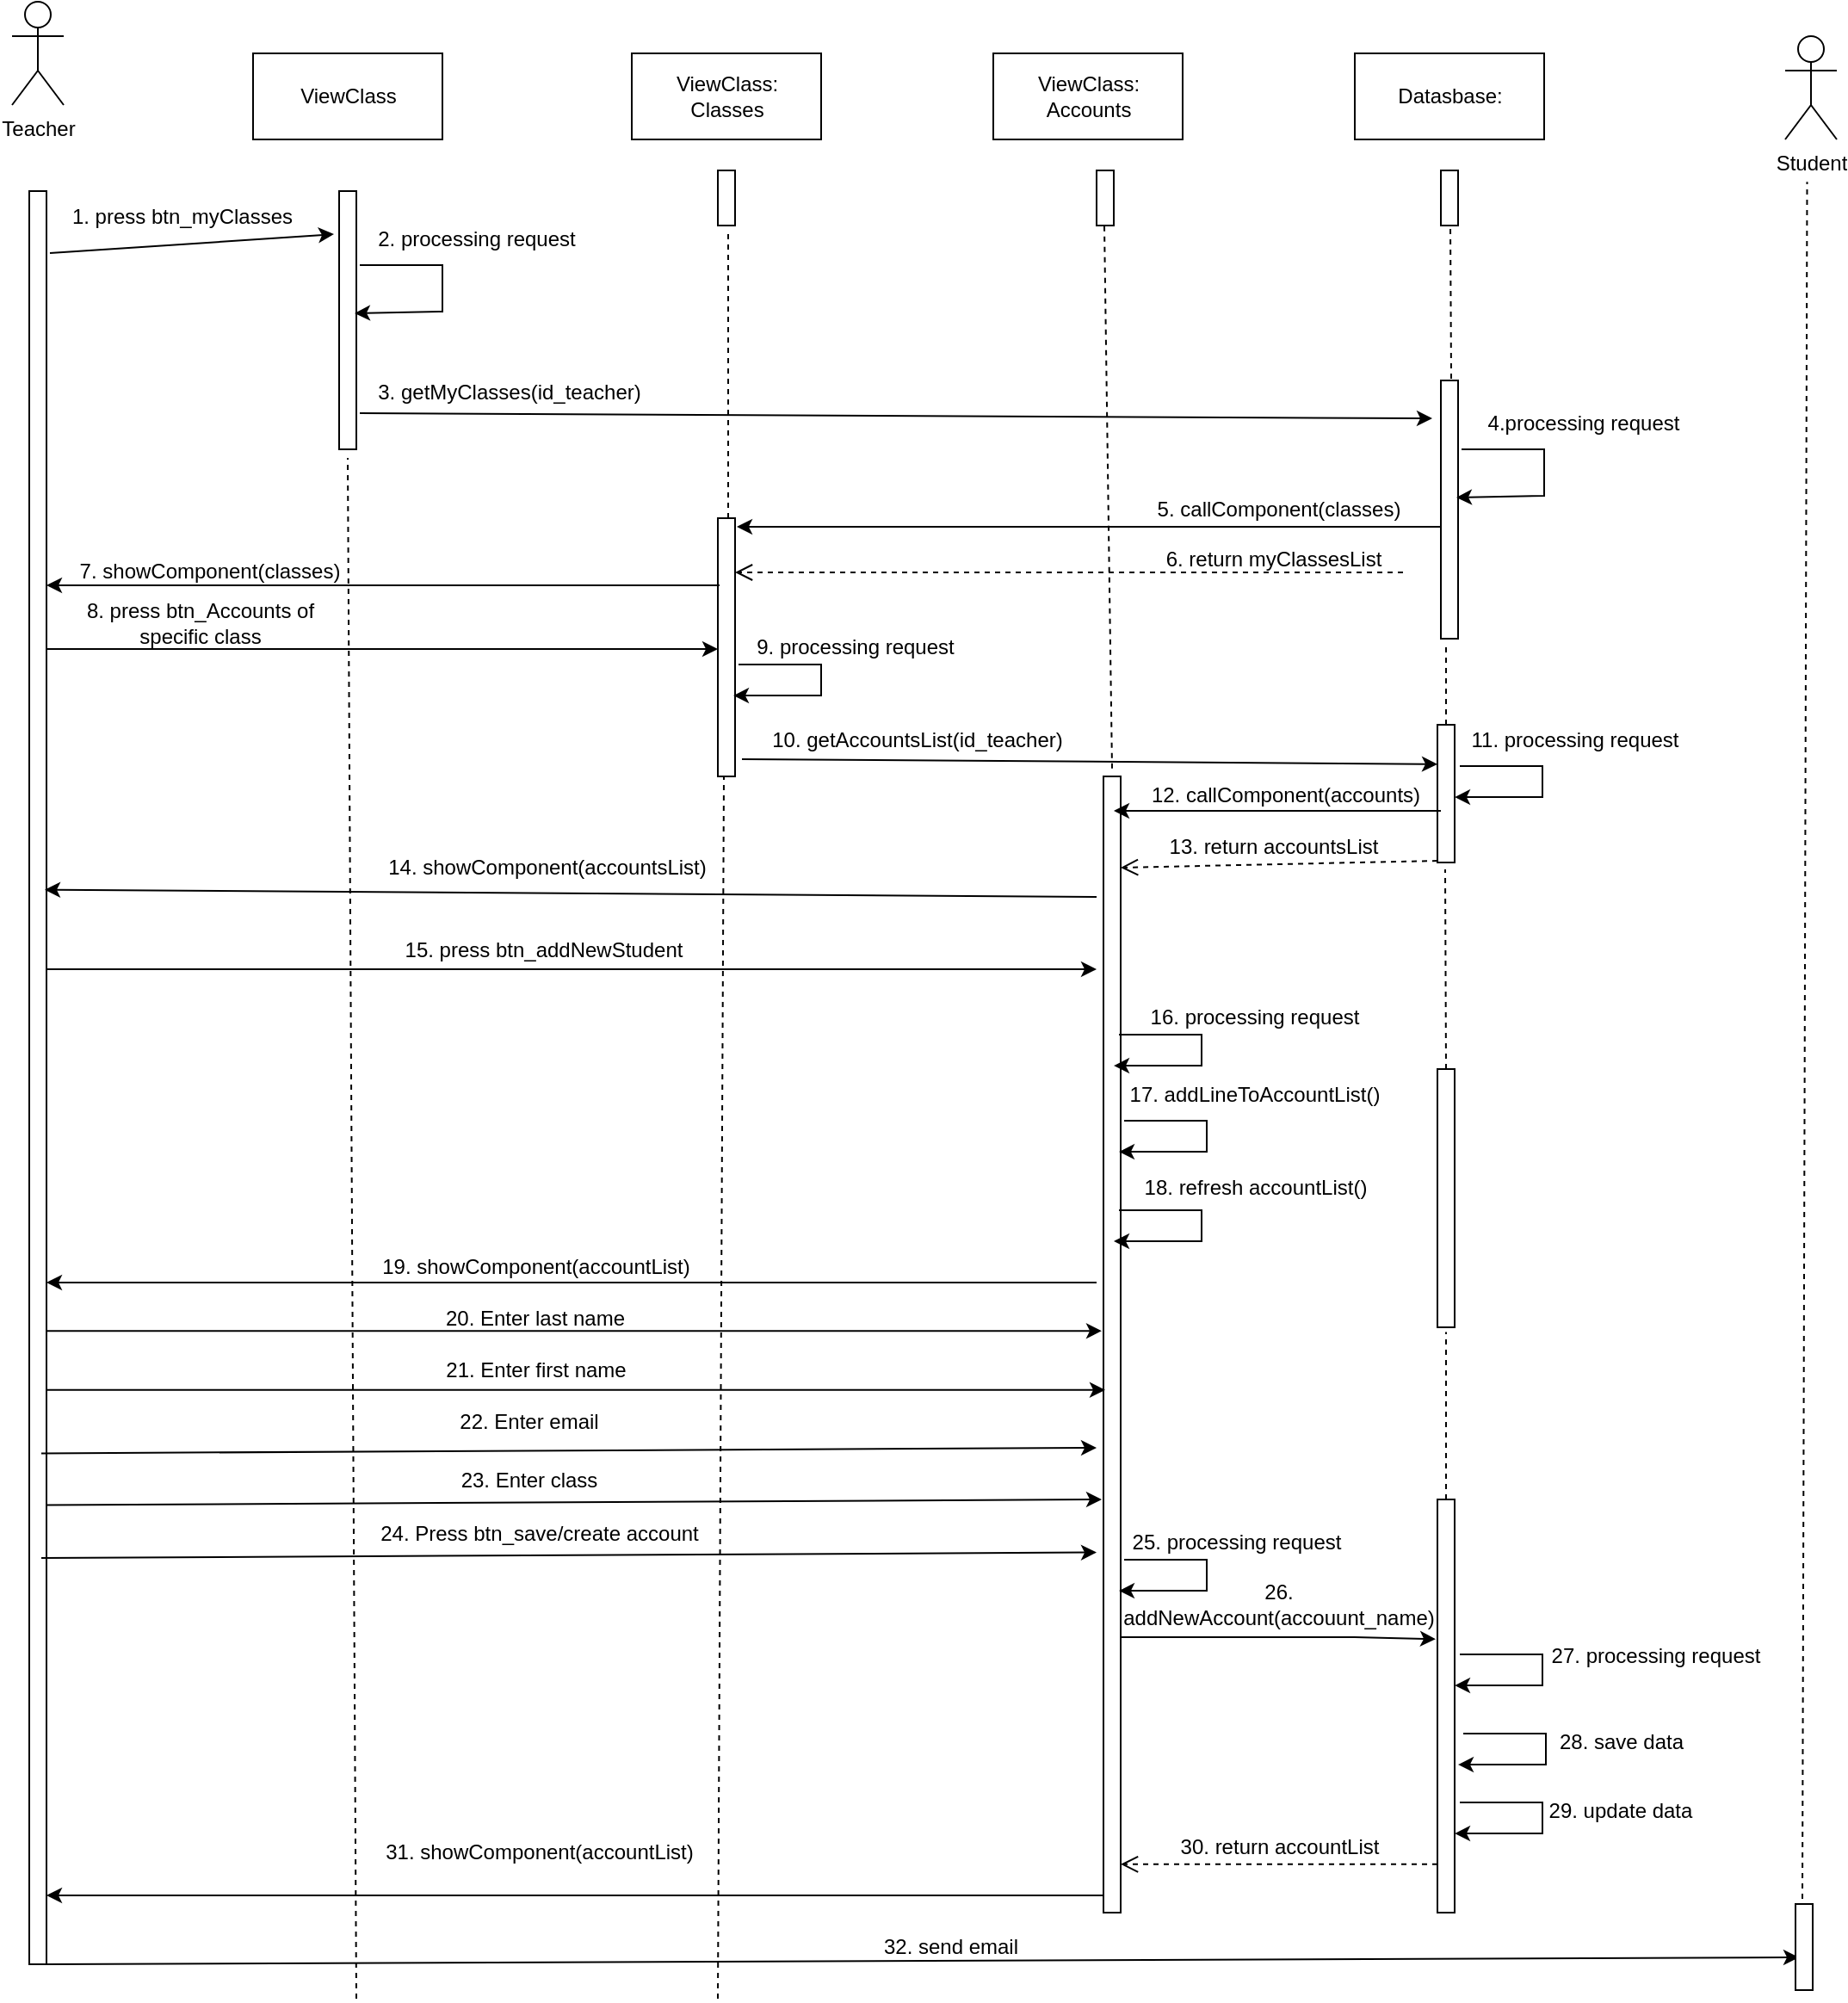 <mxfile version="20.6.1" type="device"><diagram id="y72No_kVSdYypBB_WWfq" name="Page-1"><mxGraphModel dx="1662" dy="865" grid="1" gridSize="10" guides="1" tooltips="1" connect="1" arrows="1" fold="1" page="1" pageScale="1" pageWidth="850" pageHeight="1100" math="0" shadow="0"><root><mxCell id="0"/><mxCell id="1" parent="0"/><mxCell id="wcDsaiRXQQLeV2G5sNgX-1" value="Teacher" style="shape=umlActor;verticalLabelPosition=bottom;verticalAlign=top;html=1;outlineConnect=0;" vertex="1" parent="1"><mxGeometry x="80" y="40" width="30" height="60" as="geometry"/></mxCell><mxCell id="wcDsaiRXQQLeV2G5sNgX-2" value="" style="html=1;points=[];perimeter=orthogonalPerimeter;" vertex="1" parent="1"><mxGeometry x="90" y="150" width="10" height="1030" as="geometry"/></mxCell><mxCell id="wcDsaiRXQQLeV2G5sNgX-3" value="ViewClass" style="html=1;" vertex="1" parent="1"><mxGeometry x="220" y="70" width="110" height="50" as="geometry"/></mxCell><mxCell id="wcDsaiRXQQLeV2G5sNgX-4" value="ViewClass:&lt;br&gt;Classes" style="html=1;" vertex="1" parent="1"><mxGeometry x="440" y="70" width="110" height="50" as="geometry"/></mxCell><mxCell id="wcDsaiRXQQLeV2G5sNgX-5" value="ViewClass:&lt;br&gt;Accounts" style="html=1;" vertex="1" parent="1"><mxGeometry x="650" y="70" width="110" height="50" as="geometry"/></mxCell><mxCell id="wcDsaiRXQQLeV2G5sNgX-6" value="Datasbase:" style="html=1;" vertex="1" parent="1"><mxGeometry x="860" y="70" width="110" height="50" as="geometry"/></mxCell><mxCell id="wcDsaiRXQQLeV2G5sNgX-7" value="" style="html=1;points=[];perimeter=orthogonalPerimeter;" vertex="1" parent="1"><mxGeometry x="270" y="150" width="10" height="150" as="geometry"/></mxCell><mxCell id="wcDsaiRXQQLeV2G5sNgX-8" value="" style="endArrow=classic;html=1;rounded=0;exitX=1.2;exitY=0.035;exitDx=0;exitDy=0;exitPerimeter=0;entryX=-0.3;entryY=0.167;entryDx=0;entryDy=0;entryPerimeter=0;" edge="1" parent="1" source="wcDsaiRXQQLeV2G5sNgX-2" target="wcDsaiRXQQLeV2G5sNgX-7"><mxGeometry width="50" height="50" relative="1" as="geometry"><mxPoint x="130" y="220" as="sourcePoint"/><mxPoint x="180" y="170" as="targetPoint"/></mxGeometry></mxCell><mxCell id="wcDsaiRXQQLeV2G5sNgX-9" value="1. press btn_myClasses" style="text;html=1;strokeColor=none;fillColor=none;align=center;verticalAlign=middle;whiteSpace=wrap;rounded=0;" vertex="1" parent="1"><mxGeometry x="109" y="150" width="140" height="30" as="geometry"/></mxCell><mxCell id="wcDsaiRXQQLeV2G5sNgX-10" value="" style="endArrow=classic;html=1;rounded=0;exitX=1.2;exitY=0.287;exitDx=0;exitDy=0;exitPerimeter=0;entryX=0.9;entryY=0.473;entryDx=0;entryDy=0;entryPerimeter=0;" edge="1" parent="1" source="wcDsaiRXQQLeV2G5sNgX-7" target="wcDsaiRXQQLeV2G5sNgX-7"><mxGeometry width="50" height="50" relative="1" as="geometry"><mxPoint x="300" y="200" as="sourcePoint"/><mxPoint x="330" y="250" as="targetPoint"/><Array as="points"><mxPoint x="330" y="193"/><mxPoint x="330" y="220"/></Array></mxGeometry></mxCell><mxCell id="wcDsaiRXQQLeV2G5sNgX-11" value="2. processing request" style="text;html=1;strokeColor=none;fillColor=none;align=center;verticalAlign=middle;whiteSpace=wrap;rounded=0;" vertex="1" parent="1"><mxGeometry x="290" y="163" width="120" height="30" as="geometry"/></mxCell><mxCell id="wcDsaiRXQQLeV2G5sNgX-12" value="" style="html=1;points=[];perimeter=orthogonalPerimeter;" vertex="1" parent="1"><mxGeometry x="490" y="138" width="10" height="32" as="geometry"/></mxCell><mxCell id="wcDsaiRXQQLeV2G5sNgX-13" value="" style="html=1;points=[];perimeter=orthogonalPerimeter;" vertex="1" parent="1"><mxGeometry x="710" y="138" width="10" height="32" as="geometry"/></mxCell><mxCell id="wcDsaiRXQQLeV2G5sNgX-14" value="" style="html=1;points=[];perimeter=orthogonalPerimeter;" vertex="1" parent="1"><mxGeometry x="910" y="138" width="10" height="32" as="geometry"/></mxCell><mxCell id="wcDsaiRXQQLeV2G5sNgX-15" value="" style="endArrow=none;dashed=1;html=1;rounded=0;" edge="1" parent="1"><mxGeometry width="50" height="50" relative="1" as="geometry"><mxPoint x="280" y="1200" as="sourcePoint"/><mxPoint x="275" y="305" as="targetPoint"/></mxGeometry></mxCell><mxCell id="wcDsaiRXQQLeV2G5sNgX-16" value="" style="endArrow=none;dashed=1;html=1;rounded=0;" edge="1" parent="1"><mxGeometry width="50" height="50" relative="1" as="geometry"><mxPoint x="496" y="340" as="sourcePoint"/><mxPoint x="496" y="175" as="targetPoint"/></mxGeometry></mxCell><mxCell id="wcDsaiRXQQLeV2G5sNgX-17" value="" style="endArrow=none;dashed=1;html=1;rounded=0;" edge="1" parent="1"><mxGeometry width="50" height="50" relative="1" as="geometry"><mxPoint x="916" y="259" as="sourcePoint"/><mxPoint x="915.5" y="169" as="targetPoint"/></mxGeometry></mxCell><mxCell id="wcDsaiRXQQLeV2G5sNgX-18" value="" style="endArrow=none;dashed=1;html=1;rounded=0;exitX=0.5;exitY=-0.007;exitDx=0;exitDy=0;exitPerimeter=0;" edge="1" parent="1" source="wcDsaiRXQQLeV2G5sNgX-41"><mxGeometry width="50" height="50" relative="1" as="geometry"><mxPoint x="715" y="460" as="sourcePoint"/><mxPoint x="714.5" y="170" as="targetPoint"/></mxGeometry></mxCell><mxCell id="wcDsaiRXQQLeV2G5sNgX-19" value="" style="endArrow=classic;html=1;rounded=0;exitX=1.2;exitY=0.86;exitDx=0;exitDy=0;exitPerimeter=0;entryX=-0.5;entryY=0.147;entryDx=0;entryDy=0;entryPerimeter=0;" edge="1" parent="1" source="wcDsaiRXQQLeV2G5sNgX-7" target="wcDsaiRXQQLeV2G5sNgX-20"><mxGeometry width="50" height="50" relative="1" as="geometry"><mxPoint x="590" y="350" as="sourcePoint"/><mxPoint x="870" y="280" as="targetPoint"/></mxGeometry></mxCell><mxCell id="wcDsaiRXQQLeV2G5sNgX-20" value="" style="html=1;points=[];perimeter=orthogonalPerimeter;" vertex="1" parent="1"><mxGeometry x="910" y="260" width="10" height="150" as="geometry"/></mxCell><mxCell id="wcDsaiRXQQLeV2G5sNgX-21" value="3. getMyClasses(id_teacher)" style="text;html=1;strokeColor=none;fillColor=none;align=center;verticalAlign=middle;whiteSpace=wrap;rounded=0;" vertex="1" parent="1"><mxGeometry x="290" y="252" width="158" height="30" as="geometry"/></mxCell><mxCell id="wcDsaiRXQQLeV2G5sNgX-22" value="" style="endArrow=classic;html=1;rounded=0;exitX=1.2;exitY=0.287;exitDx=0;exitDy=0;exitPerimeter=0;entryX=0.9;entryY=0.473;entryDx=0;entryDy=0;entryPerimeter=0;" edge="1" parent="1"><mxGeometry width="50" height="50" relative="1" as="geometry"><mxPoint x="922" y="300.05" as="sourcePoint"/><mxPoint x="919" y="327.95" as="targetPoint"/><Array as="points"><mxPoint x="970" y="300"/><mxPoint x="970" y="327"/></Array></mxGeometry></mxCell><mxCell id="wcDsaiRXQQLeV2G5sNgX-23" value="4.processing request" style="text;html=1;strokeColor=none;fillColor=none;align=center;verticalAlign=middle;whiteSpace=wrap;rounded=0;" vertex="1" parent="1"><mxGeometry x="928" y="270" width="130" height="30" as="geometry"/></mxCell><mxCell id="wcDsaiRXQQLeV2G5sNgX-24" value="" style="html=1;points=[];perimeter=orthogonalPerimeter;" vertex="1" parent="1"><mxGeometry x="490" y="340" width="10" height="150" as="geometry"/></mxCell><mxCell id="wcDsaiRXQQLeV2G5sNgX-25" value="" style="endArrow=classic;html=1;rounded=0;entryX=1.1;entryY=0.033;entryDx=0;entryDy=0;entryPerimeter=0;exitX=0;exitY=0.567;exitDx=0;exitDy=0;exitPerimeter=0;" edge="1" parent="1" source="wcDsaiRXQQLeV2G5sNgX-20" target="wcDsaiRXQQLeV2G5sNgX-24"><mxGeometry width="50" height="50" relative="1" as="geometry"><mxPoint x="590" y="540" as="sourcePoint"/><mxPoint x="640" y="490" as="targetPoint"/></mxGeometry></mxCell><mxCell id="wcDsaiRXQQLeV2G5sNgX-26" value="5. callComponent(classes)" style="text;html=1;strokeColor=none;fillColor=none;align=center;verticalAlign=middle;whiteSpace=wrap;rounded=0;" vertex="1" parent="1"><mxGeometry x="736" y="320" width="160" height="30" as="geometry"/></mxCell><mxCell id="wcDsaiRXQQLeV2G5sNgX-27" value="6. return myClassesList" style="text;html=1;strokeColor=none;fillColor=none;align=center;verticalAlign=middle;whiteSpace=wrap;rounded=0;" vertex="1" parent="1"><mxGeometry x="738" y="349" width="150" height="30" as="geometry"/></mxCell><mxCell id="wcDsaiRXQQLeV2G5sNgX-28" value="" style="html=1;verticalAlign=bottom;endArrow=open;dashed=1;endSize=8;rounded=0;exitX=1;exitY=0.75;exitDx=0;exitDy=0;" edge="1" parent="1" source="wcDsaiRXQQLeV2G5sNgX-27" target="wcDsaiRXQQLeV2G5sNgX-24"><mxGeometry relative="1" as="geometry"><mxPoint x="660" y="520" as="sourcePoint"/><mxPoint x="580" y="520" as="targetPoint"/></mxGeometry></mxCell><mxCell id="wcDsaiRXQQLeV2G5sNgX-29" value="" style="endArrow=classic;html=1;rounded=0;exitX=0.1;exitY=0.26;exitDx=0;exitDy=0;exitPerimeter=0;" edge="1" parent="1" source="wcDsaiRXQQLeV2G5sNgX-24" target="wcDsaiRXQQLeV2G5sNgX-2"><mxGeometry width="50" height="50" relative="1" as="geometry"><mxPoint x="489" y="380.1" as="sourcePoint"/><mxPoint x="100" y="380.0" as="targetPoint"/></mxGeometry></mxCell><mxCell id="wcDsaiRXQQLeV2G5sNgX-30" value="7. showComponent(classes)" style="text;html=1;strokeColor=none;fillColor=none;align=center;verticalAlign=middle;whiteSpace=wrap;rounded=0;" vertex="1" parent="1"><mxGeometry x="115" y="356" width="160" height="30" as="geometry"/></mxCell><mxCell id="wcDsaiRXQQLeV2G5sNgX-31" value="" style="endArrow=classic;html=1;rounded=0;entryX=0;entryY=0.507;entryDx=0;entryDy=0;entryPerimeter=0;" edge="1" parent="1" source="wcDsaiRXQQLeV2G5sNgX-2" target="wcDsaiRXQQLeV2G5sNgX-24"><mxGeometry width="50" height="50" relative="1" as="geometry"><mxPoint x="590" y="530" as="sourcePoint"/><mxPoint x="640" y="480" as="targetPoint"/></mxGeometry></mxCell><mxCell id="wcDsaiRXQQLeV2G5sNgX-32" value="8. press btn_Accounts of specific class" style="text;html=1;strokeColor=none;fillColor=none;align=center;verticalAlign=middle;whiteSpace=wrap;rounded=0;" vertex="1" parent="1"><mxGeometry x="109" y="386" width="161" height="30" as="geometry"/></mxCell><mxCell id="wcDsaiRXQQLeV2G5sNgX-33" value="" style="endArrow=classic;html=1;rounded=0;exitX=1.2;exitY=0.287;exitDx=0;exitDy=0;exitPerimeter=0;entryX=0.9;entryY=0.687;entryDx=0;entryDy=0;entryPerimeter=0;" edge="1" parent="1" target="wcDsaiRXQQLeV2G5sNgX-24"><mxGeometry width="50" height="50" relative="1" as="geometry"><mxPoint x="502" y="425.05" as="sourcePoint"/><mxPoint x="499" y="452.95" as="targetPoint"/><Array as="points"><mxPoint x="550" y="425"/><mxPoint x="550" y="443"/></Array></mxGeometry></mxCell><mxCell id="wcDsaiRXQQLeV2G5sNgX-34" value="9. processing request" style="text;html=1;strokeColor=none;fillColor=none;align=center;verticalAlign=middle;whiteSpace=wrap;rounded=0;" vertex="1" parent="1"><mxGeometry x="500" y="400" width="140" height="30" as="geometry"/></mxCell><mxCell id="wcDsaiRXQQLeV2G5sNgX-35" value="" style="endArrow=none;dashed=1;html=1;rounded=0;entryX=0.3;entryY=1.013;entryDx=0;entryDy=0;entryPerimeter=0;" edge="1" parent="1" target="wcDsaiRXQQLeV2G5sNgX-20"><mxGeometry width="50" height="50" relative="1" as="geometry"><mxPoint x="913" y="460" as="sourcePoint"/><mxPoint x="660" y="480" as="targetPoint"/></mxGeometry></mxCell><mxCell id="wcDsaiRXQQLeV2G5sNgX-36" value="" style="html=1;points=[];perimeter=orthogonalPerimeter;" vertex="1" parent="1"><mxGeometry x="908" y="460" width="10" height="80" as="geometry"/></mxCell><mxCell id="wcDsaiRXQQLeV2G5sNgX-37" value="" style="endArrow=classic;html=1;rounded=0;exitX=1.4;exitY=0.933;exitDx=0;exitDy=0;exitPerimeter=0;entryX=0;entryY=0.286;entryDx=0;entryDy=0;entryPerimeter=0;" edge="1" parent="1" source="wcDsaiRXQQLeV2G5sNgX-24" target="wcDsaiRXQQLeV2G5sNgX-36"><mxGeometry width="50" height="50" relative="1" as="geometry"><mxPoint x="498" y="484.79" as="sourcePoint"/><mxPoint x="888" y="480.0" as="targetPoint"/></mxGeometry></mxCell><mxCell id="wcDsaiRXQQLeV2G5sNgX-38" value="10. getAccountsList(id_teacher)" style="text;html=1;strokeColor=none;fillColor=none;align=center;verticalAlign=middle;whiteSpace=wrap;rounded=0;" vertex="1" parent="1"><mxGeometry x="511" y="454" width="190" height="30" as="geometry"/></mxCell><mxCell id="wcDsaiRXQQLeV2G5sNgX-39" value="" style="endArrow=classic;html=1;rounded=0;exitX=1.2;exitY=0.287;exitDx=0;exitDy=0;exitPerimeter=0;entryX=0.9;entryY=0.687;entryDx=0;entryDy=0;entryPerimeter=0;" edge="1" parent="1"><mxGeometry width="50" height="50" relative="1" as="geometry"><mxPoint x="921" y="484.05" as="sourcePoint"/><mxPoint x="918" y="502.05" as="targetPoint"/><Array as="points"><mxPoint x="969" y="484"/><mxPoint x="969" y="502"/></Array></mxGeometry></mxCell><mxCell id="wcDsaiRXQQLeV2G5sNgX-40" value="11. processing request" style="text;html=1;strokeColor=none;fillColor=none;align=center;verticalAlign=middle;whiteSpace=wrap;rounded=0;" vertex="1" parent="1"><mxGeometry x="918" y="454" width="140" height="30" as="geometry"/></mxCell><mxCell id="wcDsaiRXQQLeV2G5sNgX-41" value="" style="html=1;points=[];perimeter=orthogonalPerimeter;" vertex="1" parent="1"><mxGeometry x="714" y="490" width="10" height="660" as="geometry"/></mxCell><mxCell id="wcDsaiRXQQLeV2G5sNgX-42" value="" style="endArrow=classic;html=1;rounded=0;exitX=0.2;exitY=0.625;exitDx=0;exitDy=0;exitPerimeter=0;" edge="1" parent="1" source="wcDsaiRXQQLeV2G5sNgX-36"><mxGeometry width="50" height="50" relative="1" as="geometry"><mxPoint x="929" y="570" as="sourcePoint"/><mxPoint x="720" y="510" as="targetPoint"/></mxGeometry></mxCell><mxCell id="wcDsaiRXQQLeV2G5sNgX-43" value="12. callComponent(accounts)" style="text;html=1;strokeColor=none;fillColor=none;align=center;verticalAlign=middle;whiteSpace=wrap;rounded=0;" vertex="1" parent="1"><mxGeometry x="730" y="486" width="180" height="30" as="geometry"/></mxCell><mxCell id="wcDsaiRXQQLeV2G5sNgX-44" value="" style="html=1;verticalAlign=bottom;endArrow=open;dashed=1;endSize=8;rounded=0;exitX=0;exitY=1;exitDx=0;exitDy=0;exitPerimeter=0;entryX=0;entryY=1;entryDx=0;entryDy=0;" edge="1" parent="1"><mxGeometry relative="1" as="geometry"><mxPoint x="908" y="539" as="sourcePoint"/><mxPoint x="724" y="543" as="targetPoint"/></mxGeometry></mxCell><mxCell id="wcDsaiRXQQLeV2G5sNgX-45" value="13. return accountsList" style="text;html=1;strokeColor=none;fillColor=none;align=center;verticalAlign=middle;whiteSpace=wrap;rounded=0;" vertex="1" parent="1"><mxGeometry x="723" y="516" width="180" height="30" as="geometry"/></mxCell><mxCell id="wcDsaiRXQQLeV2G5sNgX-46" value="" style="endArrow=classic;html=1;rounded=0;entryX=0.9;entryY=0.394;entryDx=0;entryDy=0;entryPerimeter=0;" edge="1" parent="1" target="wcDsaiRXQQLeV2G5sNgX-2"><mxGeometry width="50" height="50" relative="1" as="geometry"><mxPoint x="710" y="560" as="sourcePoint"/><mxPoint x="312" y="562.19" as="targetPoint"/></mxGeometry></mxCell><mxCell id="wcDsaiRXQQLeV2G5sNgX-47" value="14. showComponent(accountsList)" style="text;html=1;strokeColor=none;fillColor=none;align=center;verticalAlign=middle;whiteSpace=wrap;rounded=0;" vertex="1" parent="1"><mxGeometry x="290" y="528" width="202" height="30" as="geometry"/></mxCell><mxCell id="wcDsaiRXQQLeV2G5sNgX-48" value="" style="endArrow=classic;html=1;rounded=0;" edge="1" parent="1" source="wcDsaiRXQQLeV2G5sNgX-2"><mxGeometry width="50" height="50" relative="1" as="geometry"><mxPoint x="540" y="610" as="sourcePoint"/><mxPoint x="710" y="602" as="targetPoint"/></mxGeometry></mxCell><mxCell id="wcDsaiRXQQLeV2G5sNgX-49" value="15. press btn_addNewStudent" style="text;html=1;strokeColor=none;fillColor=none;align=center;verticalAlign=middle;whiteSpace=wrap;rounded=0;" vertex="1" parent="1"><mxGeometry x="288" y="576" width="202" height="30" as="geometry"/></mxCell><mxCell id="wcDsaiRXQQLeV2G5sNgX-50" value="" style="endArrow=classic;html=1;rounded=0;exitX=1.2;exitY=0.287;exitDx=0;exitDy=0;exitPerimeter=0;entryX=0.9;entryY=0.687;entryDx=0;entryDy=0;entryPerimeter=0;" edge="1" parent="1"><mxGeometry width="50" height="50" relative="1" as="geometry"><mxPoint x="723" y="640.05" as="sourcePoint"/><mxPoint x="720" y="658.05" as="targetPoint"/><Array as="points"><mxPoint x="771" y="640"/><mxPoint x="771" y="658"/></Array></mxGeometry></mxCell><mxCell id="wcDsaiRXQQLeV2G5sNgX-51" value="16. processing request" style="text;html=1;strokeColor=none;fillColor=none;align=center;verticalAlign=middle;whiteSpace=wrap;rounded=0;" vertex="1" parent="1"><mxGeometry x="724" y="615" width="156" height="30" as="geometry"/></mxCell><mxCell id="wcDsaiRXQQLeV2G5sNgX-52" value="" style="endArrow=none;dashed=1;html=1;rounded=0;entryX=0.3;entryY=1.013;entryDx=0;entryDy=0;entryPerimeter=0;" edge="1" parent="1"><mxGeometry width="50" height="50" relative="1" as="geometry"><mxPoint x="913" y="660" as="sourcePoint"/><mxPoint x="912.5" y="544" as="targetPoint"/></mxGeometry></mxCell><mxCell id="wcDsaiRXQQLeV2G5sNgX-53" value="" style="html=1;points=[];perimeter=orthogonalPerimeter;" vertex="1" parent="1"><mxGeometry x="908" y="660" width="10" height="150" as="geometry"/></mxCell><mxCell id="wcDsaiRXQQLeV2G5sNgX-60" value="" style="endArrow=classic;html=1;rounded=0;" edge="1" parent="1" target="wcDsaiRXQQLeV2G5sNgX-2"><mxGeometry width="50" height="50" relative="1" as="geometry"><mxPoint x="710" y="784" as="sourcePoint"/><mxPoint x="109" y="852" as="targetPoint"/></mxGeometry></mxCell><mxCell id="wcDsaiRXQQLeV2G5sNgX-61" value="19. showComponent(accountList)" style="text;html=1;strokeColor=none;fillColor=none;align=center;verticalAlign=middle;whiteSpace=wrap;rounded=0;" vertex="1" parent="1"><mxGeometry x="290" y="760" width="189" height="30" as="geometry"/></mxCell><mxCell id="wcDsaiRXQQLeV2G5sNgX-62" value="" style="endArrow=none;dashed=1;html=1;rounded=0;entryX=0.3;entryY=1.013;entryDx=0;entryDy=0;entryPerimeter=0;" edge="1" parent="1"><mxGeometry width="50" height="50" relative="1" as="geometry"><mxPoint x="490" y="1200" as="sourcePoint"/><mxPoint x="493.5" y="490" as="targetPoint"/></mxGeometry></mxCell><mxCell id="wcDsaiRXQQLeV2G5sNgX-63" value="" style="endArrow=none;dashed=1;html=1;rounded=0;entryX=0.5;entryY=1.018;entryDx=0;entryDy=0;entryPerimeter=0;" edge="1" parent="1" target="wcDsaiRXQQLeV2G5sNgX-53"><mxGeometry width="50" height="50" relative="1" as="geometry"><mxPoint x="913" y="910" as="sourcePoint"/><mxPoint x="914.5" y="860" as="targetPoint"/></mxGeometry></mxCell><mxCell id="wcDsaiRXQQLeV2G5sNgX-64" value="" style="endArrow=classic;html=1;rounded=0;entryX=0.1;entryY=0.54;entryDx=0;entryDy=0;entryPerimeter=0;" edge="1" parent="1" source="wcDsaiRXQQLeV2G5sNgX-2" target="wcDsaiRXQQLeV2G5sNgX-41"><mxGeometry width="50" height="50" relative="1" as="geometry"><mxPoint x="106" y="830.0" as="sourcePoint"/><mxPoint x="714" y="830.8" as="targetPoint"/></mxGeometry></mxCell><mxCell id="wcDsaiRXQQLeV2G5sNgX-65" value="" style="endArrow=classic;html=1;rounded=0;entryX=-0.1;entryY=0.488;entryDx=0;entryDy=0;entryPerimeter=0;" edge="1" parent="1" source="wcDsaiRXQQLeV2G5sNgX-2" target="wcDsaiRXQQLeV2G5sNgX-41"><mxGeometry width="50" height="50" relative="1" as="geometry"><mxPoint x="100" y="880" as="sourcePoint"/><mxPoint x="715" y="884" as="targetPoint"/><Array as="points"/></mxGeometry></mxCell><mxCell id="wcDsaiRXQQLeV2G5sNgX-66" value="20. Enter last name" style="text;html=1;strokeColor=none;fillColor=none;align=center;verticalAlign=middle;whiteSpace=wrap;rounded=0;" vertex="1" parent="1"><mxGeometry x="283" y="790" width="202" height="30" as="geometry"/></mxCell><mxCell id="wcDsaiRXQQLeV2G5sNgX-67" value="21. Enter first name" style="text;html=1;strokeColor=none;fillColor=none;align=center;verticalAlign=middle;whiteSpace=wrap;rounded=0;" vertex="1" parent="1"><mxGeometry x="324.5" y="820" width="119" height="30" as="geometry"/></mxCell><mxCell id="wcDsaiRXQQLeV2G5sNgX-68" value="" style="endArrow=classic;html=1;rounded=0;exitX=1.2;exitY=0.287;exitDx=0;exitDy=0;exitPerimeter=0;entryX=0.9;entryY=0.687;entryDx=0;entryDy=0;entryPerimeter=0;" edge="1" parent="1"><mxGeometry width="50" height="50" relative="1" as="geometry"><mxPoint x="726" y="945.05" as="sourcePoint"/><mxPoint x="723" y="963.05" as="targetPoint"/><Array as="points"><mxPoint x="774" y="945"/><mxPoint x="774" y="963"/></Array></mxGeometry></mxCell><mxCell id="wcDsaiRXQQLeV2G5sNgX-69" value="25. processing request" style="text;html=1;strokeColor=none;fillColor=none;align=center;verticalAlign=middle;whiteSpace=wrap;rounded=0;" vertex="1" parent="1"><mxGeometry x="723" y="920" width="137" height="30" as="geometry"/></mxCell><mxCell id="wcDsaiRXQQLeV2G5sNgX-70" value="" style="html=1;points=[];perimeter=orthogonalPerimeter;" vertex="1" parent="1"><mxGeometry x="908" y="910" width="10" height="240" as="geometry"/></mxCell><mxCell id="wcDsaiRXQQLeV2G5sNgX-73" value="" style="endArrow=classic;html=1;rounded=0;exitX=1.2;exitY=0.287;exitDx=0;exitDy=0;exitPerimeter=0;entryX=0.9;entryY=0.687;entryDx=0;entryDy=0;entryPerimeter=0;" edge="1" parent="1"><mxGeometry width="50" height="50" relative="1" as="geometry"><mxPoint x="921" y="1000.05" as="sourcePoint"/><mxPoint x="918" y="1018.05" as="targetPoint"/><Array as="points"><mxPoint x="969" y="1000"/><mxPoint x="969" y="1018"/></Array></mxGeometry></mxCell><mxCell id="wcDsaiRXQQLeV2G5sNgX-74" value="" style="endArrow=classic;html=1;rounded=0;exitX=1.2;exitY=0.287;exitDx=0;exitDy=0;exitPerimeter=0;entryX=0.9;entryY=0.687;entryDx=0;entryDy=0;entryPerimeter=0;" edge="1" parent="1"><mxGeometry width="50" height="50" relative="1" as="geometry"><mxPoint x="923" y="1046.05" as="sourcePoint"/><mxPoint x="920" y="1064.05" as="targetPoint"/><Array as="points"><mxPoint x="971" y="1046"/><mxPoint x="971" y="1064"/></Array></mxGeometry></mxCell><mxCell id="wcDsaiRXQQLeV2G5sNgX-75" value="" style="endArrow=classic;html=1;rounded=0;exitX=1.2;exitY=0.287;exitDx=0;exitDy=0;exitPerimeter=0;entryX=0.9;entryY=0.687;entryDx=0;entryDy=0;entryPerimeter=0;" edge="1" parent="1"><mxGeometry width="50" height="50" relative="1" as="geometry"><mxPoint x="921" y="1086.05" as="sourcePoint"/><mxPoint x="918" y="1104.05" as="targetPoint"/><Array as="points"><mxPoint x="969" y="1086"/><mxPoint x="969" y="1104"/></Array></mxGeometry></mxCell><mxCell id="wcDsaiRXQQLeV2G5sNgX-76" value="27. processing request" style="text;html=1;strokeColor=none;fillColor=none;align=center;verticalAlign=middle;whiteSpace=wrap;rounded=0;" vertex="1" parent="1"><mxGeometry x="970" y="986" width="130" height="30" as="geometry"/></mxCell><mxCell id="wcDsaiRXQQLeV2G5sNgX-77" value="28. save data" style="text;html=1;strokeColor=none;fillColor=none;align=center;verticalAlign=middle;whiteSpace=wrap;rounded=0;" vertex="1" parent="1"><mxGeometry x="970" y="1036" width="90" height="30" as="geometry"/></mxCell><mxCell id="wcDsaiRXQQLeV2G5sNgX-78" value="29. update data" style="text;html=1;strokeColor=none;fillColor=none;align=center;verticalAlign=middle;whiteSpace=wrap;rounded=0;" vertex="1" parent="1"><mxGeometry x="969" y="1076" width="91" height="30" as="geometry"/></mxCell><mxCell id="wcDsaiRXQQLeV2G5sNgX-83" value="" style="endArrow=classic;html=1;rounded=0;exitX=1.2;exitY=0.287;exitDx=0;exitDy=0;exitPerimeter=0;entryX=0.9;entryY=0.687;entryDx=0;entryDy=0;entryPerimeter=0;" edge="1" parent="1"><mxGeometry width="50" height="50" relative="1" as="geometry"><mxPoint x="726" y="690.05" as="sourcePoint"/><mxPoint x="723" y="708.05" as="targetPoint"/><Array as="points"><mxPoint x="774" y="690"/><mxPoint x="774" y="708"/></Array></mxGeometry></mxCell><mxCell id="wcDsaiRXQQLeV2G5sNgX-84" value="" style="endArrow=classic;html=1;rounded=0;exitX=1.2;exitY=0.287;exitDx=0;exitDy=0;exitPerimeter=0;entryX=0.9;entryY=0.687;entryDx=0;entryDy=0;entryPerimeter=0;" edge="1" parent="1"><mxGeometry width="50" height="50" relative="1" as="geometry"><mxPoint x="723" y="742" as="sourcePoint"/><mxPoint x="720" y="760" as="targetPoint"/><Array as="points"><mxPoint x="771" y="741.95"/><mxPoint x="771" y="759.95"/></Array></mxGeometry></mxCell><mxCell id="wcDsaiRXQQLeV2G5sNgX-85" value="17. addLineToAccountList()" style="text;html=1;strokeColor=none;fillColor=none;align=center;verticalAlign=middle;whiteSpace=wrap;rounded=0;" vertex="1" parent="1"><mxGeometry x="724" y="660" width="156" height="30" as="geometry"/></mxCell><mxCell id="wcDsaiRXQQLeV2G5sNgX-86" value="18. refresh accountList()" style="text;html=1;strokeColor=none;fillColor=none;align=center;verticalAlign=middle;whiteSpace=wrap;rounded=0;" vertex="1" parent="1"><mxGeometry x="735" y="714" width="135" height="30" as="geometry"/></mxCell><mxCell id="wcDsaiRXQQLeV2G5sNgX-87" value="" style="endArrow=classic;html=1;rounded=0;exitX=0.9;exitY=0.751;exitDx=0;exitDy=0;exitPerimeter=0;entryX=-0.2;entryY=0.592;entryDx=0;entryDy=0;entryPerimeter=0;" edge="1" parent="1"><mxGeometry width="50" height="50" relative="1" as="geometry"><mxPoint x="97" y="883.23" as="sourcePoint"/><mxPoint x="710" y="880" as="targetPoint"/></mxGeometry></mxCell><mxCell id="wcDsaiRXQQLeV2G5sNgX-88" value="22. Enter email" style="text;html=1;strokeColor=none;fillColor=none;align=center;verticalAlign=middle;whiteSpace=wrap;rounded=0;" vertex="1" parent="1"><mxGeometry x="321" y="850" width="119" height="30" as="geometry"/></mxCell><mxCell id="wcDsaiRXQQLeV2G5sNgX-89" value="" style="endArrow=classic;html=1;rounded=0;exitX=0.9;exitY=0.751;exitDx=0;exitDy=0;exitPerimeter=0;entryX=-0.2;entryY=0.592;entryDx=0;entryDy=0;entryPerimeter=0;" edge="1" parent="1"><mxGeometry width="50" height="50" relative="1" as="geometry"><mxPoint x="100" y="913.23" as="sourcePoint"/><mxPoint x="713" y="910" as="targetPoint"/></mxGeometry></mxCell><mxCell id="wcDsaiRXQQLeV2G5sNgX-90" value="23. Enter class" style="text;html=1;strokeColor=none;fillColor=none;align=center;verticalAlign=middle;whiteSpace=wrap;rounded=0;" vertex="1" parent="1"><mxGeometry x="321" y="884" width="119" height="30" as="geometry"/></mxCell><mxCell id="wcDsaiRXQQLeV2G5sNgX-91" value="" style="endArrow=classic;html=1;rounded=0;exitX=0.9;exitY=0.751;exitDx=0;exitDy=0;exitPerimeter=0;entryX=-0.2;entryY=0.592;entryDx=0;entryDy=0;entryPerimeter=0;" edge="1" parent="1"><mxGeometry width="50" height="50" relative="1" as="geometry"><mxPoint x="97" y="944.0" as="sourcePoint"/><mxPoint x="710" y="940.77" as="targetPoint"/></mxGeometry></mxCell><mxCell id="wcDsaiRXQQLeV2G5sNgX-92" value="24. Press btn_save/create account" style="text;html=1;strokeColor=none;fillColor=none;align=center;verticalAlign=middle;whiteSpace=wrap;rounded=0;" vertex="1" parent="1"><mxGeometry x="292" y="915" width="189" height="30" as="geometry"/></mxCell><mxCell id="wcDsaiRXQQLeV2G5sNgX-93" value="" style="endArrow=classic;html=1;rounded=0;entryX=-0.1;entryY=0.338;entryDx=0;entryDy=0;entryPerimeter=0;" edge="1" parent="1" source="wcDsaiRXQQLeV2G5sNgX-41" target="wcDsaiRXQQLeV2G5sNgX-70"><mxGeometry width="50" height="50" relative="1" as="geometry"><mxPoint x="743.75" y="1010" as="sourcePoint"/><mxPoint x="910" y="985" as="targetPoint"/><Array as="points"><mxPoint x="760" y="990"/><mxPoint x="860" y="990"/></Array></mxGeometry></mxCell><mxCell id="wcDsaiRXQQLeV2G5sNgX-94" value="26. addNewAccount(accouunt_name)" style="text;html=1;strokeColor=none;fillColor=none;align=center;verticalAlign=middle;whiteSpace=wrap;rounded=0;" vertex="1" parent="1"><mxGeometry x="749" y="956" width="134" height="30" as="geometry"/></mxCell><mxCell id="wcDsaiRXQQLeV2G5sNgX-95" value="" style="html=1;verticalAlign=bottom;endArrow=open;dashed=1;endSize=8;rounded=0;exitX=0;exitY=0.883;exitDx=0;exitDy=0;exitPerimeter=0;" edge="1" parent="1" source="wcDsaiRXQQLeV2G5sNgX-70" target="wcDsaiRXQQLeV2G5sNgX-41"><mxGeometry relative="1" as="geometry"><mxPoint x="896" y="1140" as="sourcePoint"/><mxPoint x="776" y="1140" as="targetPoint"/></mxGeometry></mxCell><mxCell id="wcDsaiRXQQLeV2G5sNgX-96" value="30. return accountList" style="text;html=1;strokeColor=none;fillColor=none;align=center;verticalAlign=middle;whiteSpace=wrap;rounded=0;" vertex="1" parent="1"><mxGeometry x="756" y="1097" width="121" height="30" as="geometry"/></mxCell><mxCell id="wcDsaiRXQQLeV2G5sNgX-97" value="" style="endArrow=classic;html=1;rounded=0;" edge="1" parent="1"><mxGeometry width="50" height="50" relative="1" as="geometry"><mxPoint x="714" y="1140" as="sourcePoint"/><mxPoint x="100" y="1140" as="targetPoint"/></mxGeometry></mxCell><mxCell id="wcDsaiRXQQLeV2G5sNgX-98" value="31. showComponent(accountList)" style="text;html=1;strokeColor=none;fillColor=none;align=center;verticalAlign=middle;whiteSpace=wrap;rounded=0;" vertex="1" parent="1"><mxGeometry x="292" y="1100" width="189" height="30" as="geometry"/></mxCell><mxCell id="wcDsaiRXQQLeV2G5sNgX-99" value="" style="endArrow=classic;html=1;rounded=0;exitX=0.9;exitY=0.751;exitDx=0;exitDy=0;exitPerimeter=0;entryX=0.2;entryY=0.62;entryDx=0;entryDy=0;entryPerimeter=0;" edge="1" parent="1" target="wcDsaiRXQQLeV2G5sNgX-102"><mxGeometry width="50" height="50" relative="1" as="geometry"><mxPoint x="100" y="1180.0" as="sourcePoint"/><mxPoint x="713" y="1176.77" as="targetPoint"/></mxGeometry></mxCell><mxCell id="wcDsaiRXQQLeV2G5sNgX-100" value="Student" style="shape=umlActor;verticalLabelPosition=bottom;verticalAlign=top;html=1;outlineConnect=0;" vertex="1" parent="1"><mxGeometry x="1110" y="60" width="30" height="60" as="geometry"/></mxCell><mxCell id="wcDsaiRXQQLeV2G5sNgX-101" value="" style="endArrow=none;dashed=1;html=1;rounded=0;" edge="1" parent="1"><mxGeometry width="50" height="50" relative="1" as="geometry"><mxPoint x="1120" y="1142" as="sourcePoint"/><mxPoint x="1122.75" y="144.62" as="targetPoint"/></mxGeometry></mxCell><mxCell id="wcDsaiRXQQLeV2G5sNgX-102" value="" style="html=1;points=[];perimeter=orthogonalPerimeter;" vertex="1" parent="1"><mxGeometry x="1116" y="1145" width="10" height="50" as="geometry"/></mxCell><mxCell id="wcDsaiRXQQLeV2G5sNgX-103" value="32. send email" style="text;html=1;strokeColor=none;fillColor=none;align=center;verticalAlign=middle;whiteSpace=wrap;rounded=0;" vertex="1" parent="1"><mxGeometry x="580" y="1155" width="91" height="30" as="geometry"/></mxCell></root></mxGraphModel></diagram></mxfile>